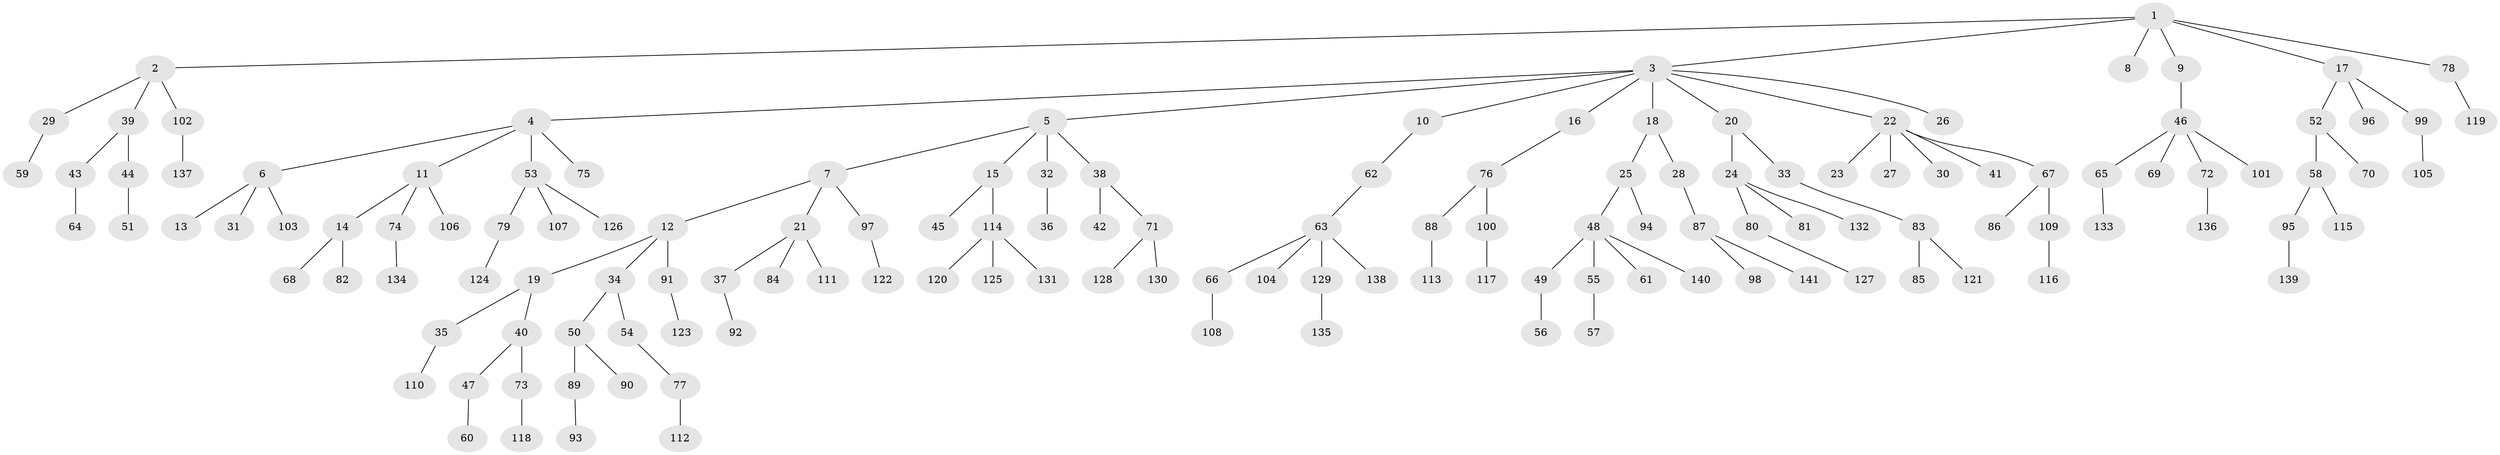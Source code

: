 // coarse degree distribution, {4: 0.09523809523809523, 11: 0.023809523809523808, 3: 0.07142857142857142, 2: 0.14285714285714285, 7: 0.023809523809523808, 1: 0.6428571428571429}
// Generated by graph-tools (version 1.1) at 2025/19/03/04/25 18:19:15]
// undirected, 141 vertices, 140 edges
graph export_dot {
graph [start="1"]
  node [color=gray90,style=filled];
  1;
  2;
  3;
  4;
  5;
  6;
  7;
  8;
  9;
  10;
  11;
  12;
  13;
  14;
  15;
  16;
  17;
  18;
  19;
  20;
  21;
  22;
  23;
  24;
  25;
  26;
  27;
  28;
  29;
  30;
  31;
  32;
  33;
  34;
  35;
  36;
  37;
  38;
  39;
  40;
  41;
  42;
  43;
  44;
  45;
  46;
  47;
  48;
  49;
  50;
  51;
  52;
  53;
  54;
  55;
  56;
  57;
  58;
  59;
  60;
  61;
  62;
  63;
  64;
  65;
  66;
  67;
  68;
  69;
  70;
  71;
  72;
  73;
  74;
  75;
  76;
  77;
  78;
  79;
  80;
  81;
  82;
  83;
  84;
  85;
  86;
  87;
  88;
  89;
  90;
  91;
  92;
  93;
  94;
  95;
  96;
  97;
  98;
  99;
  100;
  101;
  102;
  103;
  104;
  105;
  106;
  107;
  108;
  109;
  110;
  111;
  112;
  113;
  114;
  115;
  116;
  117;
  118;
  119;
  120;
  121;
  122;
  123;
  124;
  125;
  126;
  127;
  128;
  129;
  130;
  131;
  132;
  133;
  134;
  135;
  136;
  137;
  138;
  139;
  140;
  141;
  1 -- 2;
  1 -- 3;
  1 -- 8;
  1 -- 9;
  1 -- 17;
  1 -- 78;
  2 -- 29;
  2 -- 39;
  2 -- 102;
  3 -- 4;
  3 -- 5;
  3 -- 10;
  3 -- 16;
  3 -- 18;
  3 -- 20;
  3 -- 22;
  3 -- 26;
  4 -- 6;
  4 -- 11;
  4 -- 53;
  4 -- 75;
  5 -- 7;
  5 -- 15;
  5 -- 32;
  5 -- 38;
  6 -- 13;
  6 -- 31;
  6 -- 103;
  7 -- 12;
  7 -- 21;
  7 -- 97;
  9 -- 46;
  10 -- 62;
  11 -- 14;
  11 -- 74;
  11 -- 106;
  12 -- 19;
  12 -- 34;
  12 -- 91;
  14 -- 68;
  14 -- 82;
  15 -- 45;
  15 -- 114;
  16 -- 76;
  17 -- 52;
  17 -- 96;
  17 -- 99;
  18 -- 25;
  18 -- 28;
  19 -- 35;
  19 -- 40;
  20 -- 24;
  20 -- 33;
  21 -- 37;
  21 -- 84;
  21 -- 111;
  22 -- 23;
  22 -- 27;
  22 -- 30;
  22 -- 41;
  22 -- 67;
  24 -- 80;
  24 -- 81;
  24 -- 132;
  25 -- 48;
  25 -- 94;
  28 -- 87;
  29 -- 59;
  32 -- 36;
  33 -- 83;
  34 -- 50;
  34 -- 54;
  35 -- 110;
  37 -- 92;
  38 -- 42;
  38 -- 71;
  39 -- 43;
  39 -- 44;
  40 -- 47;
  40 -- 73;
  43 -- 64;
  44 -- 51;
  46 -- 65;
  46 -- 69;
  46 -- 72;
  46 -- 101;
  47 -- 60;
  48 -- 49;
  48 -- 55;
  48 -- 61;
  48 -- 140;
  49 -- 56;
  50 -- 89;
  50 -- 90;
  52 -- 58;
  52 -- 70;
  53 -- 79;
  53 -- 107;
  53 -- 126;
  54 -- 77;
  55 -- 57;
  58 -- 95;
  58 -- 115;
  62 -- 63;
  63 -- 66;
  63 -- 104;
  63 -- 129;
  63 -- 138;
  65 -- 133;
  66 -- 108;
  67 -- 86;
  67 -- 109;
  71 -- 128;
  71 -- 130;
  72 -- 136;
  73 -- 118;
  74 -- 134;
  76 -- 88;
  76 -- 100;
  77 -- 112;
  78 -- 119;
  79 -- 124;
  80 -- 127;
  83 -- 85;
  83 -- 121;
  87 -- 98;
  87 -- 141;
  88 -- 113;
  89 -- 93;
  91 -- 123;
  95 -- 139;
  97 -- 122;
  99 -- 105;
  100 -- 117;
  102 -- 137;
  109 -- 116;
  114 -- 120;
  114 -- 125;
  114 -- 131;
  129 -- 135;
}
